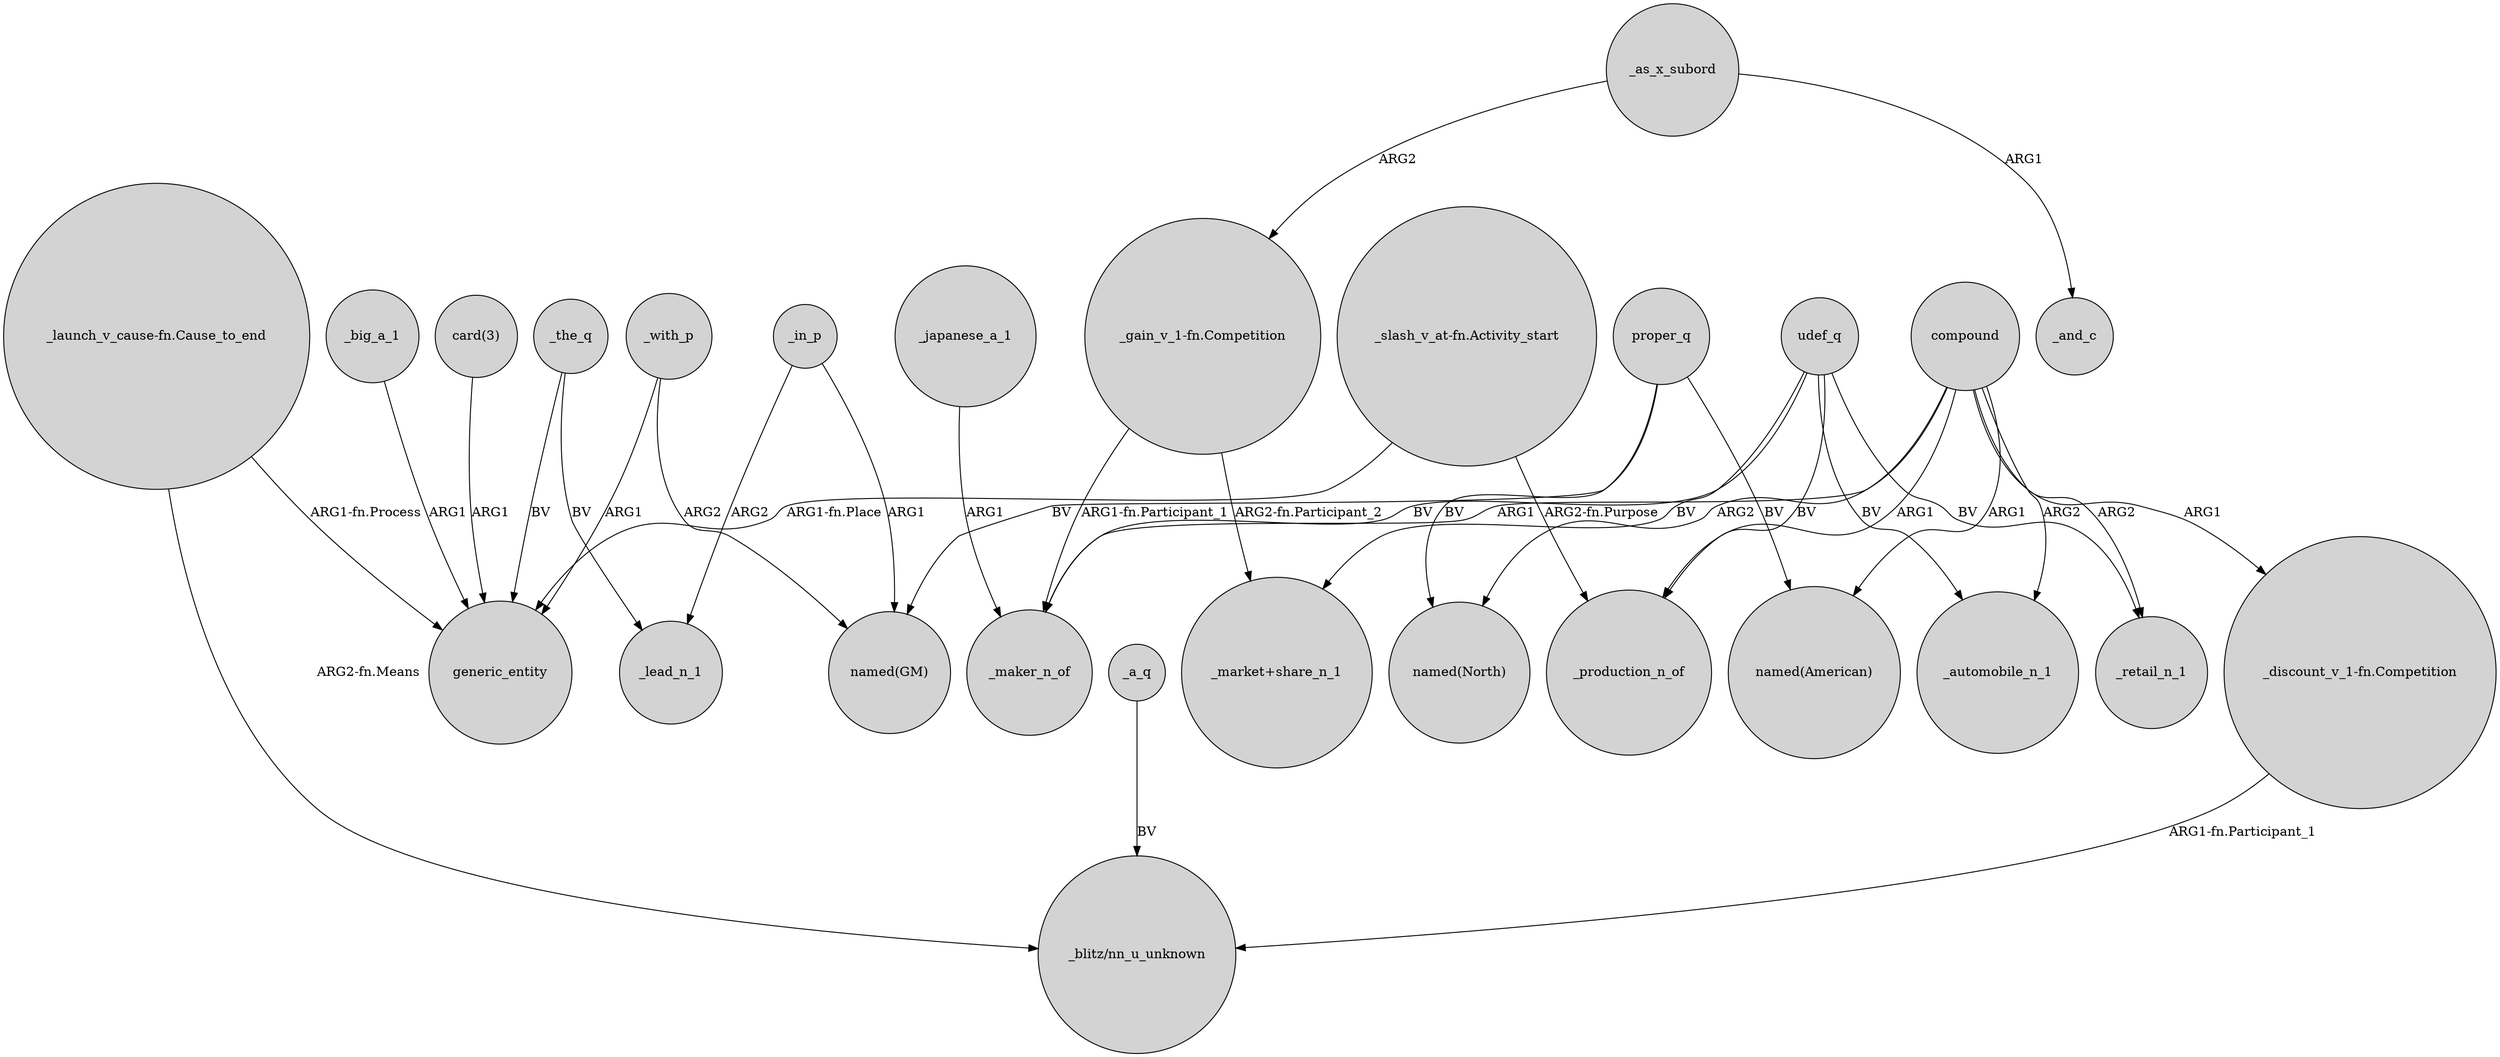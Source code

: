 digraph {
	node [shape=circle style=filled]
	"_launch_v_cause-fn.Cause_to_end" -> generic_entity [label="ARG1-fn.Process"]
	_with_p -> generic_entity [label=ARG1]
	proper_q -> "named(North)" [label=BV]
	udef_q -> "_market+share_n_1" [label=BV]
	_as_x_subord -> "_gain_v_1-fn.Competition" [label=ARG2]
	"card(3)" -> generic_entity [label=ARG1]
	_in_p -> _lead_n_1 [label=ARG2]
	proper_q -> "named(GM)" [label=BV]
	"_discount_v_1-fn.Competition" -> "_blitz/nn_u_unknown" [label="ARG1-fn.Participant_1"]
	_a_q -> "_blitz/nn_u_unknown" [label=BV]
	_with_p -> "named(GM)" [label=ARG2]
	"_gain_v_1-fn.Competition" -> _maker_n_of [label="ARG1-fn.Participant_1"]
	_the_q -> _lead_n_1 [label=BV]
	compound -> _retail_n_1 [label=ARG2]
	_in_p -> "named(GM)" [label=ARG1]
	udef_q -> _automobile_n_1 [label=BV]
	udef_q -> _maker_n_of [label=BV]
	udef_q -> _retail_n_1 [label=BV]
	compound -> "_discount_v_1-fn.Competition" [label=ARG1]
	"_gain_v_1-fn.Competition" -> "_market+share_n_1" [label="ARG2-fn.Participant_2"]
	_the_q -> generic_entity [label=BV]
	_japanese_a_1 -> _maker_n_of [label=ARG1]
	compound -> _maker_n_of [label=ARG1]
	"_launch_v_cause-fn.Cause_to_end" -> "_blitz/nn_u_unknown" [label="ARG2-fn.Means"]
	_as_x_subord -> _and_c [label=ARG1]
	compound -> "named(North)" [label=ARG2]
	compound -> _automobile_n_1 [label=ARG2]
	"_slash_v_at-fn.Activity_start" -> _production_n_of [label="ARG2-fn.Purpose"]
	proper_q -> "named(American)" [label=BV]
	compound -> "named(American)" [label=ARG1]
	"_slash_v_at-fn.Activity_start" -> generic_entity [label="ARG1-fn.Place"]
	_big_a_1 -> generic_entity [label=ARG1]
	udef_q -> _production_n_of [label=BV]
	compound -> _production_n_of [label=ARG1]
}
